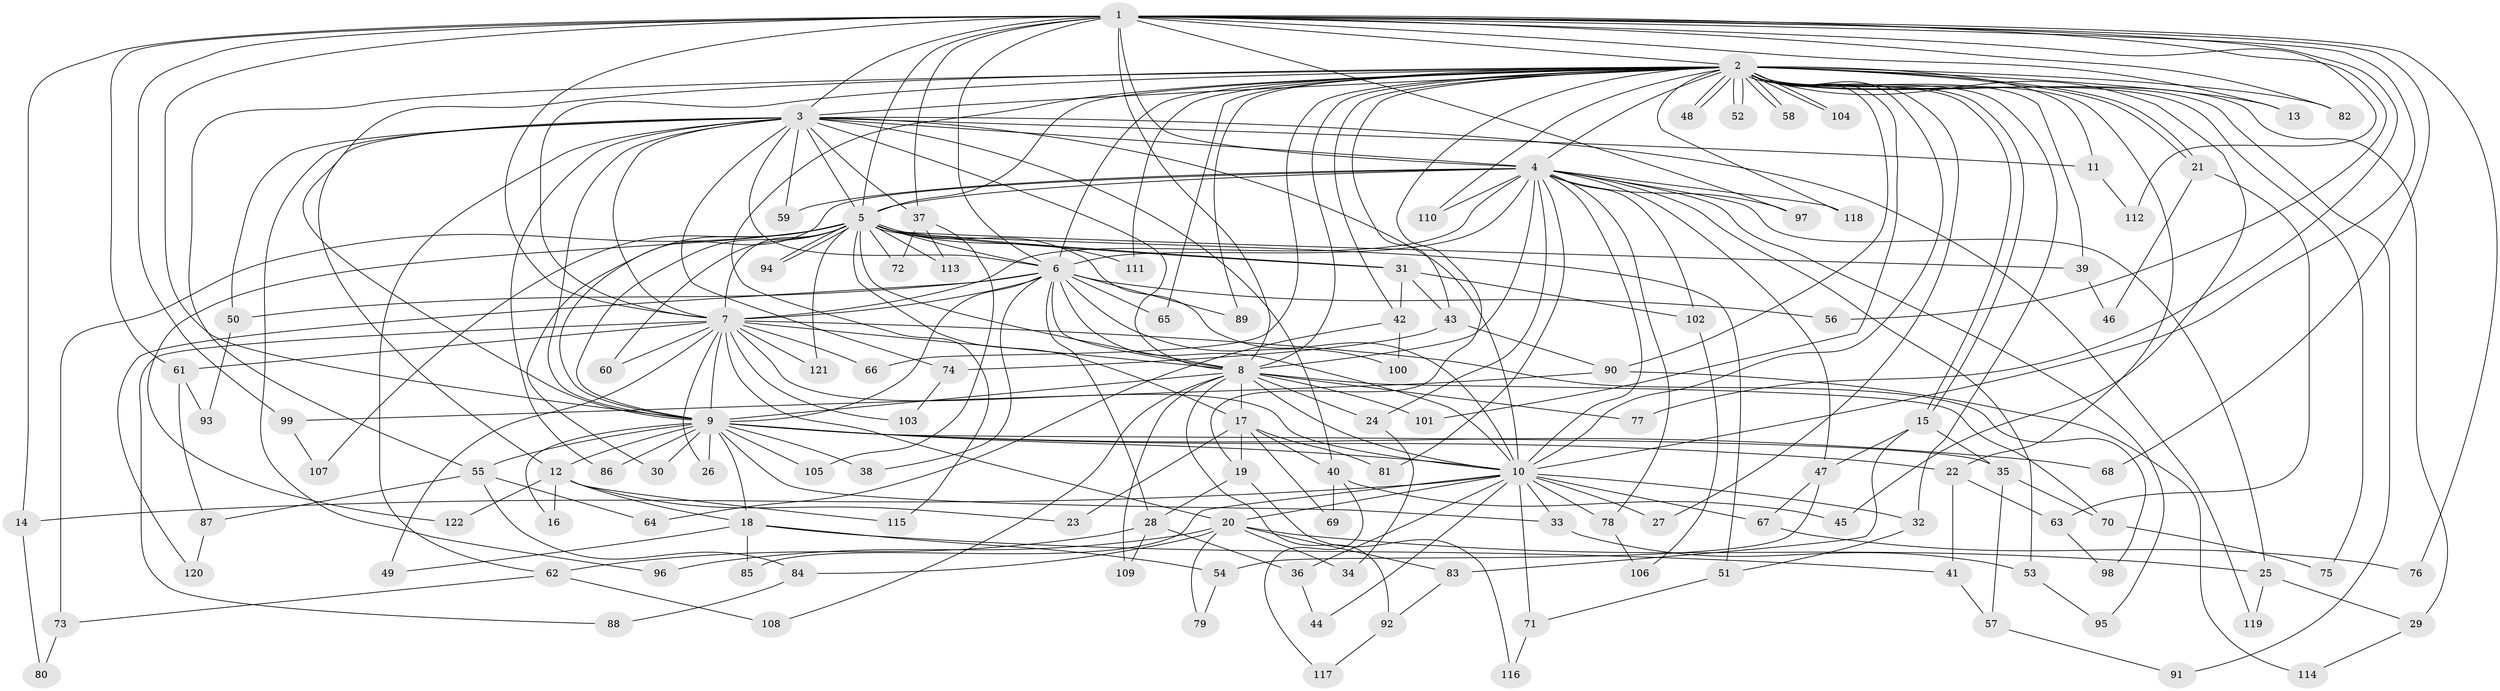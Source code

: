 // coarse degree distribution, {2: 0.5245901639344263, 3: 0.08196721311475409, 1: 0.18032786885245902, 4: 0.04918032786885246, 6: 0.01639344262295082, 7: 0.03278688524590164, 8: 0.01639344262295082, 5: 0.03278688524590164, 18: 0.03278688524590164, 26: 0.01639344262295082, 34: 0.01639344262295082}
// Generated by graph-tools (version 1.1) at 2025/46/03/04/25 21:46:54]
// undirected, 122 vertices, 269 edges
graph export_dot {
graph [start="1"]
  node [color=gray90,style=filled];
  1;
  2;
  3;
  4;
  5;
  6;
  7;
  8;
  9;
  10;
  11;
  12;
  13;
  14;
  15;
  16;
  17;
  18;
  19;
  20;
  21;
  22;
  23;
  24;
  25;
  26;
  27;
  28;
  29;
  30;
  31;
  32;
  33;
  34;
  35;
  36;
  37;
  38;
  39;
  40;
  41;
  42;
  43;
  44;
  45;
  46;
  47;
  48;
  49;
  50;
  51;
  52;
  53;
  54;
  55;
  56;
  57;
  58;
  59;
  60;
  61;
  62;
  63;
  64;
  65;
  66;
  67;
  68;
  69;
  70;
  71;
  72;
  73;
  74;
  75;
  76;
  77;
  78;
  79;
  80;
  81;
  82;
  83;
  84;
  85;
  86;
  87;
  88;
  89;
  90;
  91;
  92;
  93;
  94;
  95;
  96;
  97;
  98;
  99;
  100;
  101;
  102;
  103;
  104;
  105;
  106;
  107;
  108;
  109;
  110;
  111;
  112;
  113;
  114;
  115;
  116;
  117;
  118;
  119;
  120;
  121;
  122;
  1 -- 2;
  1 -- 3;
  1 -- 4;
  1 -- 5;
  1 -- 6;
  1 -- 7;
  1 -- 8;
  1 -- 9;
  1 -- 10;
  1 -- 13;
  1 -- 14;
  1 -- 37;
  1 -- 56;
  1 -- 61;
  1 -- 68;
  1 -- 76;
  1 -- 77;
  1 -- 82;
  1 -- 97;
  1 -- 99;
  1 -- 112;
  2 -- 3;
  2 -- 4;
  2 -- 5;
  2 -- 6;
  2 -- 7;
  2 -- 8;
  2 -- 9;
  2 -- 10;
  2 -- 11;
  2 -- 13;
  2 -- 15;
  2 -- 15;
  2 -- 19;
  2 -- 21;
  2 -- 21;
  2 -- 22;
  2 -- 27;
  2 -- 29;
  2 -- 32;
  2 -- 39;
  2 -- 42;
  2 -- 43;
  2 -- 45;
  2 -- 48;
  2 -- 48;
  2 -- 52;
  2 -- 52;
  2 -- 55;
  2 -- 58;
  2 -- 58;
  2 -- 65;
  2 -- 66;
  2 -- 75;
  2 -- 82;
  2 -- 89;
  2 -- 90;
  2 -- 91;
  2 -- 101;
  2 -- 104;
  2 -- 104;
  2 -- 110;
  2 -- 111;
  2 -- 115;
  2 -- 118;
  3 -- 4;
  3 -- 5;
  3 -- 6;
  3 -- 7;
  3 -- 8;
  3 -- 9;
  3 -- 10;
  3 -- 11;
  3 -- 12;
  3 -- 37;
  3 -- 40;
  3 -- 50;
  3 -- 59;
  3 -- 62;
  3 -- 74;
  3 -- 86;
  3 -- 96;
  3 -- 119;
  4 -- 5;
  4 -- 6;
  4 -- 7;
  4 -- 8;
  4 -- 9;
  4 -- 10;
  4 -- 24;
  4 -- 25;
  4 -- 47;
  4 -- 53;
  4 -- 59;
  4 -- 78;
  4 -- 81;
  4 -- 95;
  4 -- 97;
  4 -- 102;
  4 -- 110;
  4 -- 118;
  5 -- 6;
  5 -- 7;
  5 -- 8;
  5 -- 9;
  5 -- 10;
  5 -- 17;
  5 -- 30;
  5 -- 31;
  5 -- 31;
  5 -- 39;
  5 -- 51;
  5 -- 60;
  5 -- 72;
  5 -- 73;
  5 -- 94;
  5 -- 94;
  5 -- 107;
  5 -- 111;
  5 -- 113;
  5 -- 121;
  5 -- 122;
  6 -- 7;
  6 -- 8;
  6 -- 9;
  6 -- 10;
  6 -- 28;
  6 -- 38;
  6 -- 50;
  6 -- 56;
  6 -- 65;
  6 -- 89;
  6 -- 100;
  6 -- 120;
  7 -- 8;
  7 -- 9;
  7 -- 10;
  7 -- 20;
  7 -- 26;
  7 -- 49;
  7 -- 60;
  7 -- 61;
  7 -- 66;
  7 -- 88;
  7 -- 98;
  7 -- 103;
  7 -- 121;
  8 -- 9;
  8 -- 10;
  8 -- 17;
  8 -- 24;
  8 -- 70;
  8 -- 77;
  8 -- 92;
  8 -- 101;
  8 -- 108;
  8 -- 109;
  9 -- 10;
  9 -- 12;
  9 -- 16;
  9 -- 18;
  9 -- 22;
  9 -- 26;
  9 -- 30;
  9 -- 33;
  9 -- 35;
  9 -- 38;
  9 -- 55;
  9 -- 68;
  9 -- 86;
  9 -- 105;
  10 -- 14;
  10 -- 20;
  10 -- 27;
  10 -- 32;
  10 -- 33;
  10 -- 36;
  10 -- 44;
  10 -- 67;
  10 -- 71;
  10 -- 78;
  10 -- 85;
  11 -- 112;
  12 -- 16;
  12 -- 18;
  12 -- 23;
  12 -- 115;
  12 -- 122;
  14 -- 80;
  15 -- 35;
  15 -- 47;
  15 -- 83;
  17 -- 19;
  17 -- 23;
  17 -- 40;
  17 -- 69;
  17 -- 81;
  18 -- 41;
  18 -- 49;
  18 -- 54;
  18 -- 85;
  19 -- 28;
  19 -- 116;
  20 -- 25;
  20 -- 34;
  20 -- 79;
  20 -- 83;
  20 -- 84;
  20 -- 96;
  21 -- 46;
  21 -- 63;
  22 -- 41;
  22 -- 63;
  24 -- 34;
  25 -- 29;
  25 -- 119;
  28 -- 36;
  28 -- 62;
  28 -- 109;
  29 -- 114;
  31 -- 42;
  31 -- 43;
  31 -- 102;
  32 -- 51;
  33 -- 53;
  35 -- 57;
  35 -- 70;
  36 -- 44;
  37 -- 72;
  37 -- 105;
  37 -- 113;
  39 -- 46;
  40 -- 45;
  40 -- 69;
  40 -- 117;
  41 -- 57;
  42 -- 64;
  42 -- 100;
  43 -- 74;
  43 -- 90;
  47 -- 54;
  47 -- 67;
  50 -- 93;
  51 -- 71;
  53 -- 95;
  54 -- 79;
  55 -- 64;
  55 -- 84;
  55 -- 87;
  57 -- 91;
  61 -- 87;
  61 -- 93;
  62 -- 73;
  62 -- 108;
  63 -- 98;
  67 -- 76;
  70 -- 75;
  71 -- 116;
  73 -- 80;
  74 -- 103;
  78 -- 106;
  83 -- 92;
  84 -- 88;
  87 -- 120;
  90 -- 99;
  90 -- 114;
  92 -- 117;
  99 -- 107;
  102 -- 106;
}
